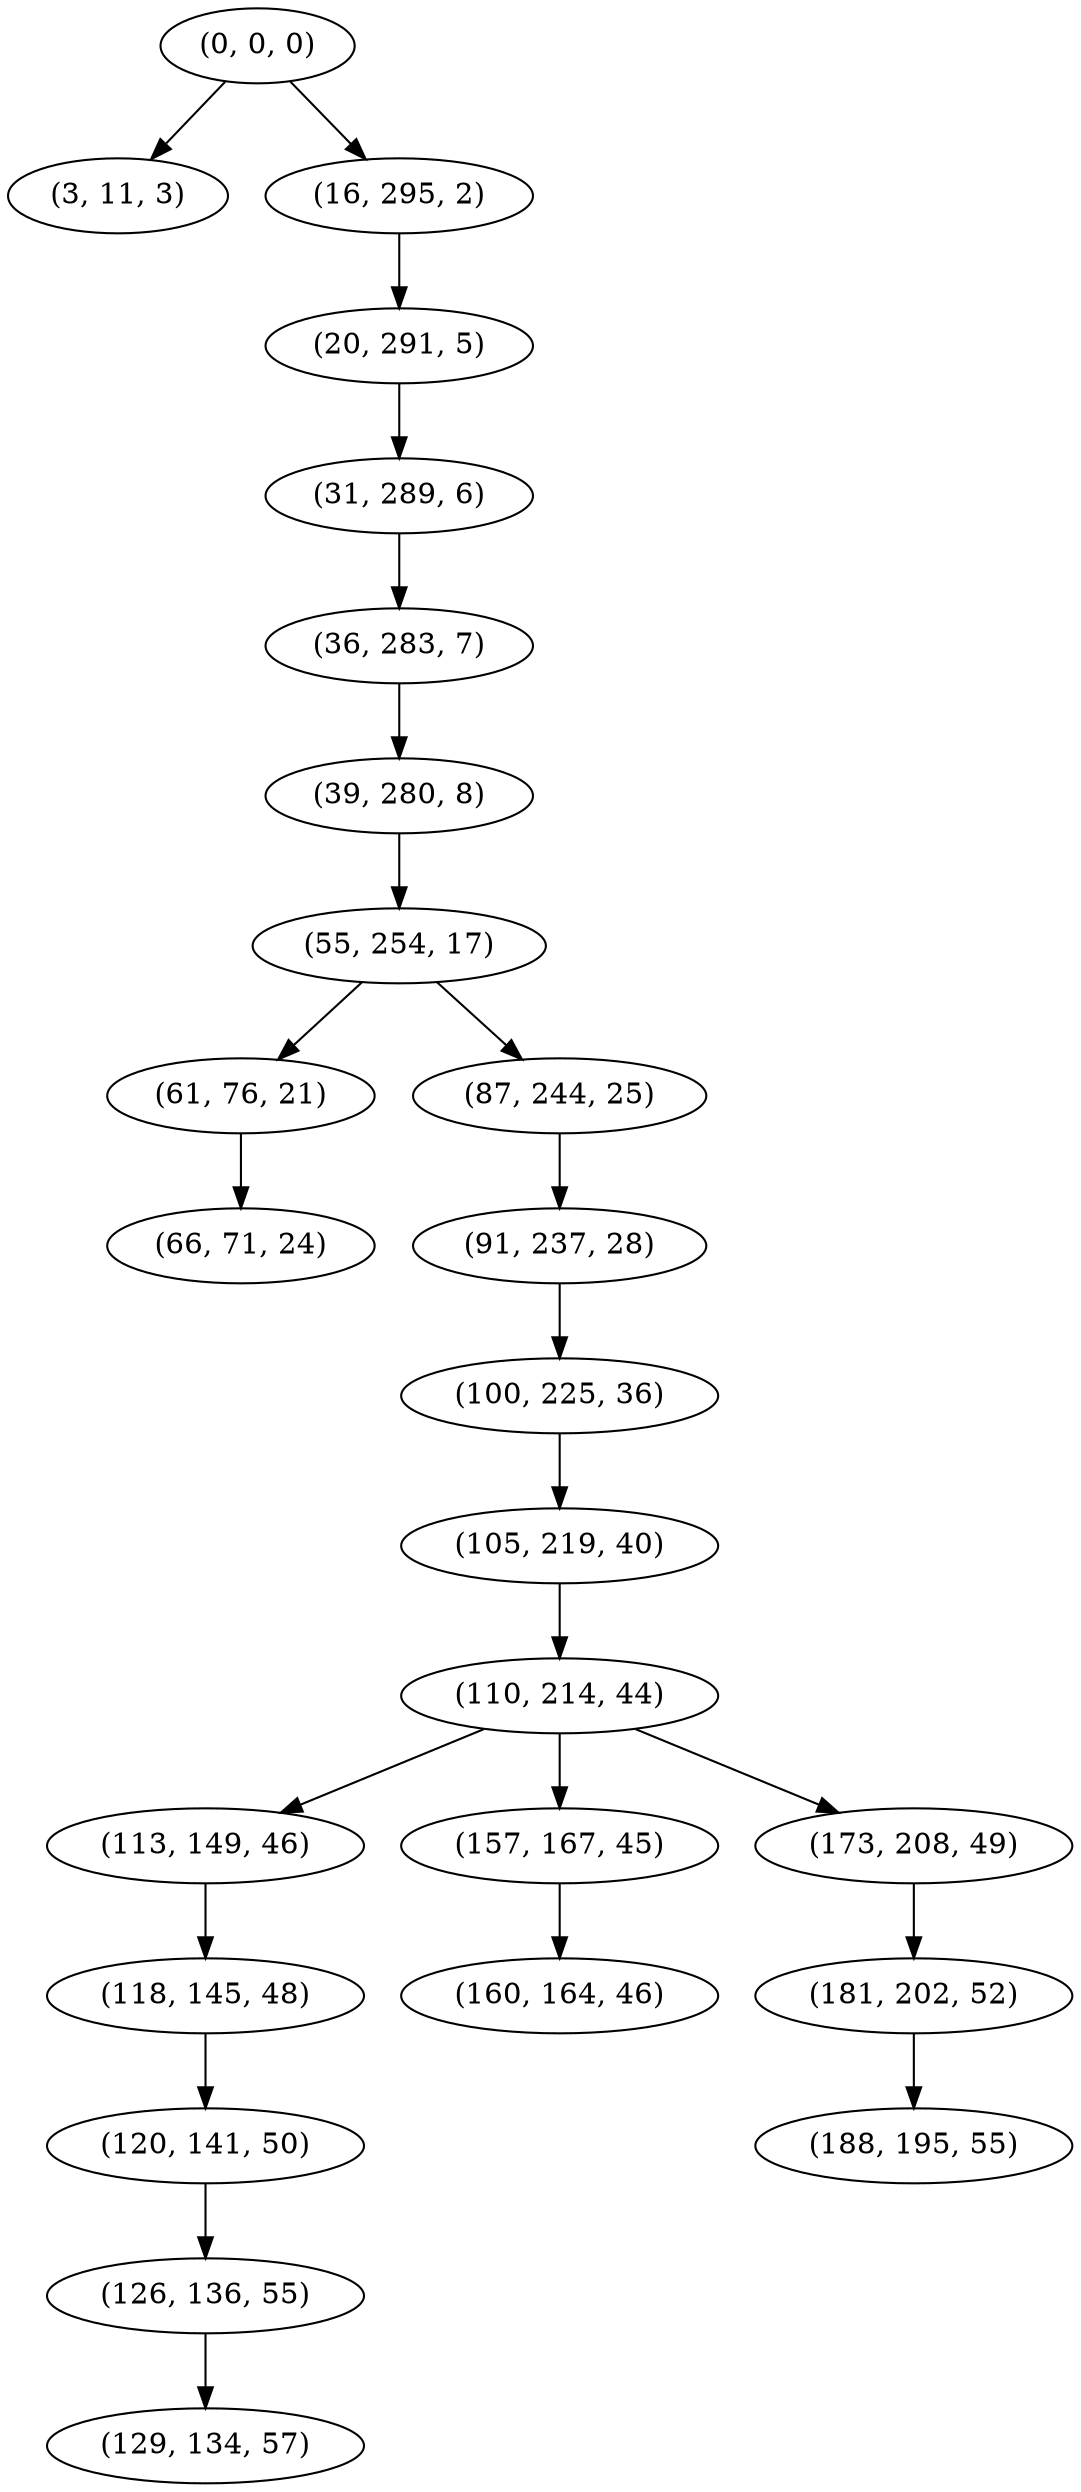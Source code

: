 digraph tree {
    "(0, 0, 0)";
    "(3, 11, 3)";
    "(16, 295, 2)";
    "(20, 291, 5)";
    "(31, 289, 6)";
    "(36, 283, 7)";
    "(39, 280, 8)";
    "(55, 254, 17)";
    "(61, 76, 21)";
    "(66, 71, 24)";
    "(87, 244, 25)";
    "(91, 237, 28)";
    "(100, 225, 36)";
    "(105, 219, 40)";
    "(110, 214, 44)";
    "(113, 149, 46)";
    "(118, 145, 48)";
    "(120, 141, 50)";
    "(126, 136, 55)";
    "(129, 134, 57)";
    "(157, 167, 45)";
    "(160, 164, 46)";
    "(173, 208, 49)";
    "(181, 202, 52)";
    "(188, 195, 55)";
    "(0, 0, 0)" -> "(3, 11, 3)";
    "(0, 0, 0)" -> "(16, 295, 2)";
    "(16, 295, 2)" -> "(20, 291, 5)";
    "(20, 291, 5)" -> "(31, 289, 6)";
    "(31, 289, 6)" -> "(36, 283, 7)";
    "(36, 283, 7)" -> "(39, 280, 8)";
    "(39, 280, 8)" -> "(55, 254, 17)";
    "(55, 254, 17)" -> "(61, 76, 21)";
    "(55, 254, 17)" -> "(87, 244, 25)";
    "(61, 76, 21)" -> "(66, 71, 24)";
    "(87, 244, 25)" -> "(91, 237, 28)";
    "(91, 237, 28)" -> "(100, 225, 36)";
    "(100, 225, 36)" -> "(105, 219, 40)";
    "(105, 219, 40)" -> "(110, 214, 44)";
    "(110, 214, 44)" -> "(113, 149, 46)";
    "(110, 214, 44)" -> "(157, 167, 45)";
    "(110, 214, 44)" -> "(173, 208, 49)";
    "(113, 149, 46)" -> "(118, 145, 48)";
    "(118, 145, 48)" -> "(120, 141, 50)";
    "(120, 141, 50)" -> "(126, 136, 55)";
    "(126, 136, 55)" -> "(129, 134, 57)";
    "(157, 167, 45)" -> "(160, 164, 46)";
    "(173, 208, 49)" -> "(181, 202, 52)";
    "(181, 202, 52)" -> "(188, 195, 55)";
}
